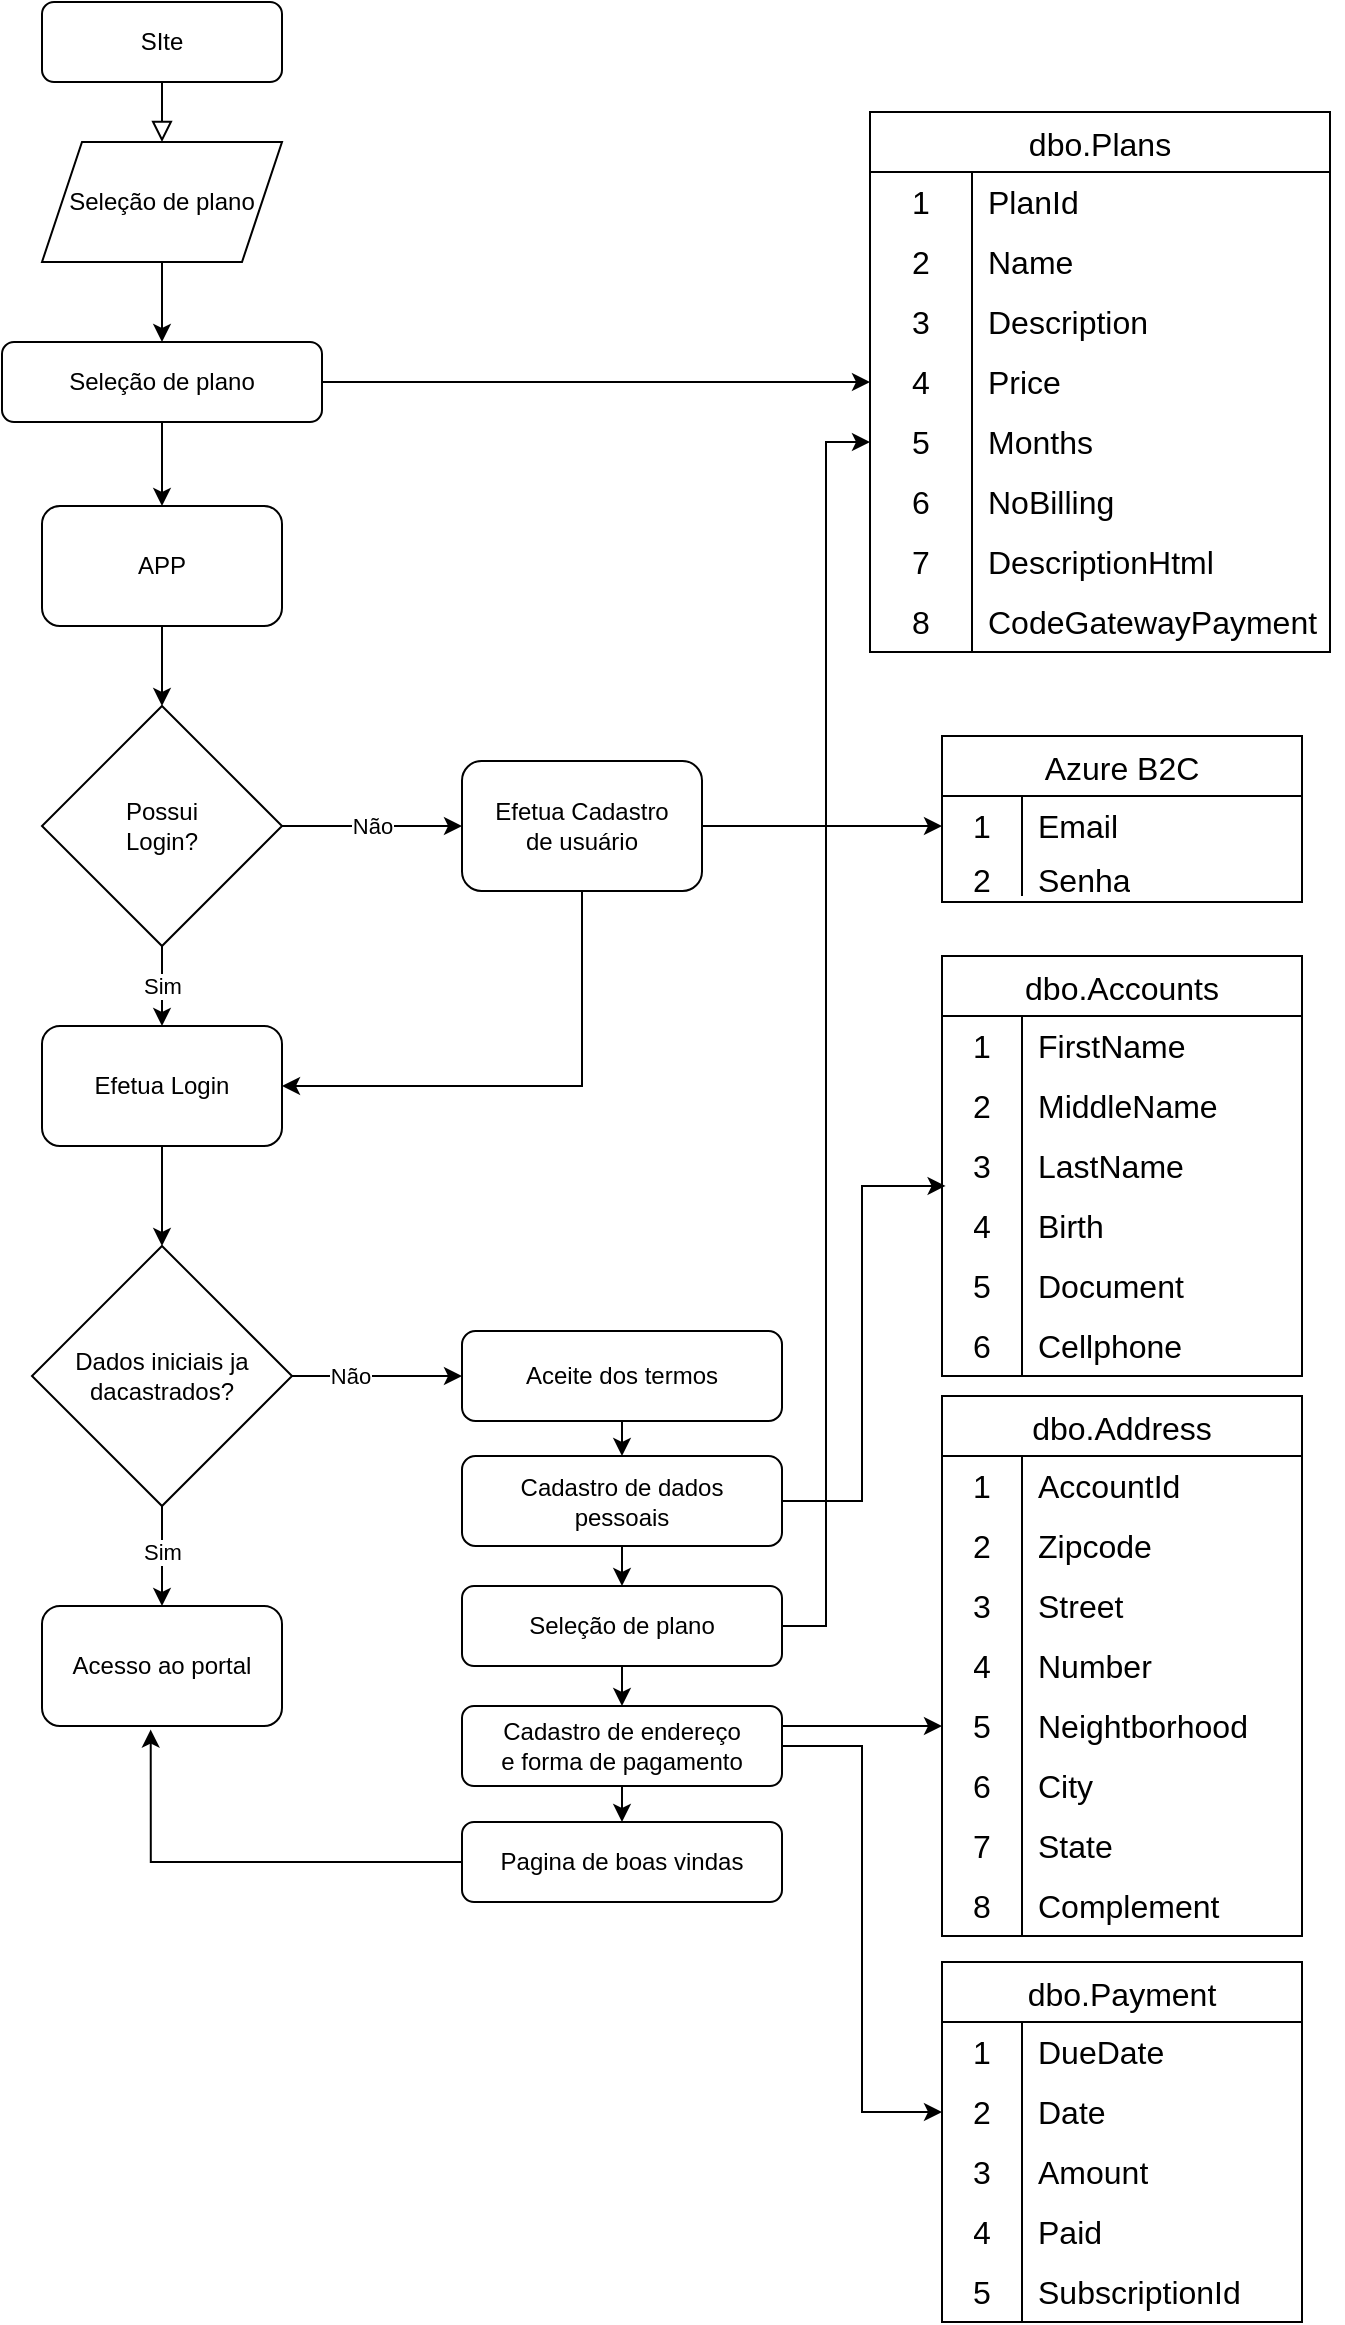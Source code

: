 <mxfile version="22.1.11" type="github">
  <diagram id="C5RBs43oDa-KdzZeNtuy" name="Page-1">
    <mxGraphModel dx="1434" dy="738" grid="1" gridSize="10" guides="1" tooltips="1" connect="1" arrows="1" fold="1" page="1" pageScale="1" pageWidth="827" pageHeight="1169" math="0" shadow="0">
      <root>
        <mxCell id="WIyWlLk6GJQsqaUBKTNV-0" />
        <mxCell id="WIyWlLk6GJQsqaUBKTNV-1" parent="WIyWlLk6GJQsqaUBKTNV-0" />
        <mxCell id="WIyWlLk6GJQsqaUBKTNV-2" value="" style="rounded=0;html=1;jettySize=auto;orthogonalLoop=1;fontSize=11;endArrow=block;endFill=0;endSize=8;strokeWidth=1;shadow=0;labelBackgroundColor=none;edgeStyle=orthogonalEdgeStyle;entryX=0.5;entryY=0;entryDx=0;entryDy=0;" parent="WIyWlLk6GJQsqaUBKTNV-1" source="WIyWlLk6GJQsqaUBKTNV-3" target="41OWqJiT7Qs9MxO7xfLq-1" edge="1">
          <mxGeometry relative="1" as="geometry">
            <mxPoint x="230" y="90" as="targetPoint" />
          </mxGeometry>
        </mxCell>
        <mxCell id="WIyWlLk6GJQsqaUBKTNV-3" value="SIte" style="rounded=1;whiteSpace=wrap;html=1;fontSize=12;glass=0;strokeWidth=1;shadow=0;" parent="WIyWlLk6GJQsqaUBKTNV-1" vertex="1">
          <mxGeometry x="160" width="120" height="40" as="geometry" />
        </mxCell>
        <mxCell id="41OWqJiT7Qs9MxO7xfLq-138" style="edgeStyle=orthogonalEdgeStyle;rounded=0;orthogonalLoop=1;jettySize=auto;html=1;exitX=0.5;exitY=1;exitDx=0;exitDy=0;entryX=0.5;entryY=0;entryDx=0;entryDy=0;" edge="1" parent="WIyWlLk6GJQsqaUBKTNV-1" source="41OWqJiT7Qs9MxO7xfLq-1" target="41OWqJiT7Qs9MxO7xfLq-137">
          <mxGeometry relative="1" as="geometry" />
        </mxCell>
        <mxCell id="41OWqJiT7Qs9MxO7xfLq-1" value="Seleção de plano" style="shape=parallelogram;perimeter=parallelogramPerimeter;whiteSpace=wrap;html=1;fixedSize=1;" vertex="1" parent="WIyWlLk6GJQsqaUBKTNV-1">
          <mxGeometry x="160" y="70" width="120" height="60" as="geometry" />
        </mxCell>
        <mxCell id="41OWqJiT7Qs9MxO7xfLq-14" style="edgeStyle=orthogonalEdgeStyle;rounded=0;orthogonalLoop=1;jettySize=auto;html=1;exitX=0.5;exitY=1;exitDx=0;exitDy=0;entryX=0.5;entryY=0;entryDx=0;entryDy=0;" edge="1" parent="WIyWlLk6GJQsqaUBKTNV-1" source="41OWqJiT7Qs9MxO7xfLq-12" target="41OWqJiT7Qs9MxO7xfLq-13">
          <mxGeometry relative="1" as="geometry" />
        </mxCell>
        <mxCell id="41OWqJiT7Qs9MxO7xfLq-12" value="APP" style="rounded=1;whiteSpace=wrap;html=1;" vertex="1" parent="WIyWlLk6GJQsqaUBKTNV-1">
          <mxGeometry x="160" y="252" width="120" height="60" as="geometry" />
        </mxCell>
        <mxCell id="41OWqJiT7Qs9MxO7xfLq-13" value="Possui &lt;br&gt;Login?" style="rhombus;whiteSpace=wrap;html=1;" vertex="1" parent="WIyWlLk6GJQsqaUBKTNV-1">
          <mxGeometry x="160" y="352" width="120" height="120" as="geometry" />
        </mxCell>
        <mxCell id="41OWqJiT7Qs9MxO7xfLq-15" value="" style="endArrow=classic;html=1;rounded=0;exitX=1;exitY=0.5;exitDx=0;exitDy=0;entryX=0;entryY=0.5;entryDx=0;entryDy=0;" edge="1" parent="WIyWlLk6GJQsqaUBKTNV-1" source="41OWqJiT7Qs9MxO7xfLq-13" target="41OWqJiT7Qs9MxO7xfLq-25">
          <mxGeometry relative="1" as="geometry">
            <mxPoint x="260" y="402" as="sourcePoint" />
            <mxPoint x="370" y="402" as="targetPoint" />
          </mxGeometry>
        </mxCell>
        <mxCell id="41OWqJiT7Qs9MxO7xfLq-16" value="Não" style="edgeLabel;resizable=0;html=1;align=center;verticalAlign=middle;" connectable="0" vertex="1" parent="41OWqJiT7Qs9MxO7xfLq-15">
          <mxGeometry relative="1" as="geometry" />
        </mxCell>
        <mxCell id="41OWqJiT7Qs9MxO7xfLq-20" value="Sim" style="endArrow=classic;html=1;rounded=0;entryX=0.5;entryY=0;entryDx=0;entryDy=0;" edge="1" parent="WIyWlLk6GJQsqaUBKTNV-1" target="41OWqJiT7Qs9MxO7xfLq-27">
          <mxGeometry relative="1" as="geometry">
            <mxPoint x="220" y="472" as="sourcePoint" />
            <mxPoint x="220" y="522" as="targetPoint" />
          </mxGeometry>
        </mxCell>
        <mxCell id="41OWqJiT7Qs9MxO7xfLq-21" value="Sim" style="edgeLabel;resizable=0;html=1;align=center;verticalAlign=middle;" connectable="0" vertex="1" parent="41OWqJiT7Qs9MxO7xfLq-20">
          <mxGeometry relative="1" as="geometry" />
        </mxCell>
        <mxCell id="41OWqJiT7Qs9MxO7xfLq-41" style="edgeStyle=orthogonalEdgeStyle;rounded=0;orthogonalLoop=1;jettySize=auto;html=1;entryX=0;entryY=0.5;entryDx=0;entryDy=0;" edge="1" parent="WIyWlLk6GJQsqaUBKTNV-1" source="41OWqJiT7Qs9MxO7xfLq-25" target="41OWqJiT7Qs9MxO7xfLq-32">
          <mxGeometry relative="1" as="geometry" />
        </mxCell>
        <mxCell id="41OWqJiT7Qs9MxO7xfLq-25" value="Efetua Cadastro&lt;br&gt;de usuário" style="rounded=1;whiteSpace=wrap;html=1;" vertex="1" parent="WIyWlLk6GJQsqaUBKTNV-1">
          <mxGeometry x="370" y="379.5" width="120" height="65" as="geometry" />
        </mxCell>
        <mxCell id="41OWqJiT7Qs9MxO7xfLq-29" style="edgeStyle=orthogonalEdgeStyle;rounded=0;orthogonalLoop=1;jettySize=auto;html=1;entryX=0.5;entryY=0;entryDx=0;entryDy=0;" edge="1" parent="WIyWlLk6GJQsqaUBKTNV-1" source="41OWqJiT7Qs9MxO7xfLq-27" target="41OWqJiT7Qs9MxO7xfLq-28">
          <mxGeometry relative="1" as="geometry" />
        </mxCell>
        <mxCell id="41OWqJiT7Qs9MxO7xfLq-27" value="Efetua Login" style="rounded=1;whiteSpace=wrap;html=1;" vertex="1" parent="WIyWlLk6GJQsqaUBKTNV-1">
          <mxGeometry x="160" y="512" width="120" height="60" as="geometry" />
        </mxCell>
        <mxCell id="41OWqJiT7Qs9MxO7xfLq-44" style="edgeStyle=orthogonalEdgeStyle;rounded=0;orthogonalLoop=1;jettySize=auto;html=1;exitX=0.5;exitY=1;exitDx=0;exitDy=0;entryX=0.5;entryY=0;entryDx=0;entryDy=0;" edge="1" parent="WIyWlLk6GJQsqaUBKTNV-1" source="41OWqJiT7Qs9MxO7xfLq-28" target="41OWqJiT7Qs9MxO7xfLq-43">
          <mxGeometry relative="1" as="geometry" />
        </mxCell>
        <mxCell id="41OWqJiT7Qs9MxO7xfLq-45" value="Sim" style="edgeLabel;html=1;align=center;verticalAlign=middle;resizable=0;points=[];" vertex="1" connectable="0" parent="41OWqJiT7Qs9MxO7xfLq-44">
          <mxGeometry x="-0.088" relative="1" as="geometry">
            <mxPoint as="offset" />
          </mxGeometry>
        </mxCell>
        <mxCell id="41OWqJiT7Qs9MxO7xfLq-47" style="edgeStyle=orthogonalEdgeStyle;rounded=0;orthogonalLoop=1;jettySize=auto;html=1;exitX=1;exitY=0.5;exitDx=0;exitDy=0;entryX=0;entryY=0.5;entryDx=0;entryDy=0;" edge="1" parent="WIyWlLk6GJQsqaUBKTNV-1" source="41OWqJiT7Qs9MxO7xfLq-28" target="41OWqJiT7Qs9MxO7xfLq-46">
          <mxGeometry relative="1" as="geometry" />
        </mxCell>
        <mxCell id="41OWqJiT7Qs9MxO7xfLq-48" value="Não" style="edgeLabel;html=1;align=center;verticalAlign=middle;resizable=0;points=[];" vertex="1" connectable="0" parent="41OWqJiT7Qs9MxO7xfLq-47">
          <mxGeometry x="-0.322" relative="1" as="geometry">
            <mxPoint as="offset" />
          </mxGeometry>
        </mxCell>
        <mxCell id="41OWqJiT7Qs9MxO7xfLq-28" value="Dados iniciais ja dacastrados?" style="rhombus;whiteSpace=wrap;html=1;" vertex="1" parent="WIyWlLk6GJQsqaUBKTNV-1">
          <mxGeometry x="155" y="622" width="130" height="130" as="geometry" />
        </mxCell>
        <mxCell id="41OWqJiT7Qs9MxO7xfLq-42" style="edgeStyle=orthogonalEdgeStyle;rounded=0;orthogonalLoop=1;jettySize=auto;html=1;exitX=0.5;exitY=1;exitDx=0;exitDy=0;entryX=1;entryY=0.5;entryDx=0;entryDy=0;" edge="1" parent="WIyWlLk6GJQsqaUBKTNV-1" source="41OWqJiT7Qs9MxO7xfLq-25" target="41OWqJiT7Qs9MxO7xfLq-27">
          <mxGeometry relative="1" as="geometry" />
        </mxCell>
        <mxCell id="41OWqJiT7Qs9MxO7xfLq-31" value="Azure B2C" style="shape=table;startSize=30;container=1;collapsible=0;childLayout=tableLayout;fixedRows=1;rowLines=0;fontStyle=0;strokeColor=default;fontSize=16;" vertex="1" parent="WIyWlLk6GJQsqaUBKTNV-1">
          <mxGeometry x="610" y="367" width="180" height="83" as="geometry" />
        </mxCell>
        <mxCell id="41OWqJiT7Qs9MxO7xfLq-32" value="" style="shape=tableRow;horizontal=0;startSize=0;swimlaneHead=0;swimlaneBody=0;top=0;left=0;bottom=0;right=0;collapsible=0;dropTarget=0;fillColor=none;points=[[0,0.5],[1,0.5]];portConstraint=eastwest;strokeColor=inherit;fontSize=16;" vertex="1" parent="41OWqJiT7Qs9MxO7xfLq-31">
          <mxGeometry y="30" width="180" height="30" as="geometry" />
        </mxCell>
        <mxCell id="41OWqJiT7Qs9MxO7xfLq-33" value="1" style="shape=partialRectangle;html=1;whiteSpace=wrap;connectable=0;fillColor=none;top=0;left=0;bottom=0;right=0;overflow=hidden;pointerEvents=1;strokeColor=inherit;fontSize=16;" vertex="1" parent="41OWqJiT7Qs9MxO7xfLq-32">
          <mxGeometry width="40" height="30" as="geometry">
            <mxRectangle width="40" height="30" as="alternateBounds" />
          </mxGeometry>
        </mxCell>
        <mxCell id="41OWqJiT7Qs9MxO7xfLq-34" value="Email" style="shape=partialRectangle;html=1;whiteSpace=wrap;connectable=0;fillColor=none;top=0;left=0;bottom=0;right=0;align=left;spacingLeft=6;overflow=hidden;strokeColor=inherit;fontSize=16;" vertex="1" parent="41OWqJiT7Qs9MxO7xfLq-32">
          <mxGeometry x="40" width="140" height="30" as="geometry">
            <mxRectangle width="140" height="30" as="alternateBounds" />
          </mxGeometry>
        </mxCell>
        <mxCell id="41OWqJiT7Qs9MxO7xfLq-35" value="" style="shape=tableRow;horizontal=0;startSize=0;swimlaneHead=0;swimlaneBody=0;top=0;left=0;bottom=0;right=0;collapsible=0;dropTarget=0;fillColor=none;points=[[0,0.5],[1,0.5]];portConstraint=eastwest;strokeColor=inherit;fontSize=16;" vertex="1" parent="41OWqJiT7Qs9MxO7xfLq-31">
          <mxGeometry y="60" width="180" height="20" as="geometry" />
        </mxCell>
        <mxCell id="41OWqJiT7Qs9MxO7xfLq-36" value="2" style="shape=partialRectangle;html=1;whiteSpace=wrap;connectable=0;fillColor=none;top=0;left=0;bottom=0;right=0;overflow=hidden;strokeColor=inherit;fontSize=16;" vertex="1" parent="41OWqJiT7Qs9MxO7xfLq-35">
          <mxGeometry width="40" height="20" as="geometry">
            <mxRectangle width="40" height="20" as="alternateBounds" />
          </mxGeometry>
        </mxCell>
        <mxCell id="41OWqJiT7Qs9MxO7xfLq-37" value="Senha" style="shape=partialRectangle;html=1;whiteSpace=wrap;connectable=0;fillColor=none;top=0;left=0;bottom=0;right=0;align=left;spacingLeft=6;overflow=hidden;strokeColor=inherit;fontSize=16;" vertex="1" parent="41OWqJiT7Qs9MxO7xfLq-35">
          <mxGeometry x="40" width="140" height="20" as="geometry">
            <mxRectangle width="140" height="20" as="alternateBounds" />
          </mxGeometry>
        </mxCell>
        <mxCell id="41OWqJiT7Qs9MxO7xfLq-43" value="Acesso ao portal" style="rounded=1;whiteSpace=wrap;html=1;" vertex="1" parent="WIyWlLk6GJQsqaUBKTNV-1">
          <mxGeometry x="160" y="802" width="120" height="60" as="geometry" />
        </mxCell>
        <mxCell id="41OWqJiT7Qs9MxO7xfLq-50" style="edgeStyle=orthogonalEdgeStyle;rounded=0;orthogonalLoop=1;jettySize=auto;html=1;exitX=0.5;exitY=1;exitDx=0;exitDy=0;entryX=0.5;entryY=0;entryDx=0;entryDy=0;" edge="1" parent="WIyWlLk6GJQsqaUBKTNV-1" source="41OWqJiT7Qs9MxO7xfLq-46" target="41OWqJiT7Qs9MxO7xfLq-49">
          <mxGeometry relative="1" as="geometry" />
        </mxCell>
        <mxCell id="41OWqJiT7Qs9MxO7xfLq-46" value="Aceite dos termos" style="rounded=1;whiteSpace=wrap;html=1;" vertex="1" parent="WIyWlLk6GJQsqaUBKTNV-1">
          <mxGeometry x="370" y="664.5" width="160" height="45" as="geometry" />
        </mxCell>
        <mxCell id="41OWqJiT7Qs9MxO7xfLq-76" style="edgeStyle=orthogonalEdgeStyle;rounded=0;orthogonalLoop=1;jettySize=auto;html=1;exitX=0.5;exitY=1;exitDx=0;exitDy=0;entryX=0.5;entryY=0;entryDx=0;entryDy=0;" edge="1" parent="WIyWlLk6GJQsqaUBKTNV-1" source="41OWqJiT7Qs9MxO7xfLq-49" target="41OWqJiT7Qs9MxO7xfLq-75">
          <mxGeometry relative="1" as="geometry" />
        </mxCell>
        <mxCell id="41OWqJiT7Qs9MxO7xfLq-49" value="Cadastro de dados&lt;br&gt;pessoais" style="rounded=1;whiteSpace=wrap;html=1;" vertex="1" parent="WIyWlLk6GJQsqaUBKTNV-1">
          <mxGeometry x="370" y="727" width="160" height="45" as="geometry" />
        </mxCell>
        <mxCell id="41OWqJiT7Qs9MxO7xfLq-51" value="dbo.Accounts" style="shape=table;startSize=30;container=1;collapsible=0;childLayout=tableLayout;fixedRows=1;rowLines=0;fontStyle=0;strokeColor=default;fontSize=16;" vertex="1" parent="WIyWlLk6GJQsqaUBKTNV-1">
          <mxGeometry x="610" y="477" width="180" height="210" as="geometry" />
        </mxCell>
        <mxCell id="41OWqJiT7Qs9MxO7xfLq-52" value="" style="shape=tableRow;horizontal=0;startSize=0;swimlaneHead=0;swimlaneBody=0;top=0;left=0;bottom=0;right=0;collapsible=0;dropTarget=0;fillColor=none;points=[[0,0.5],[1,0.5]];portConstraint=eastwest;strokeColor=inherit;fontSize=16;" vertex="1" parent="41OWqJiT7Qs9MxO7xfLq-51">
          <mxGeometry y="30" width="180" height="30" as="geometry" />
        </mxCell>
        <mxCell id="41OWqJiT7Qs9MxO7xfLq-53" value="1" style="shape=partialRectangle;html=1;whiteSpace=wrap;connectable=0;fillColor=none;top=0;left=0;bottom=0;right=0;overflow=hidden;pointerEvents=1;strokeColor=inherit;fontSize=16;" vertex="1" parent="41OWqJiT7Qs9MxO7xfLq-52">
          <mxGeometry width="40" height="30" as="geometry">
            <mxRectangle width="40" height="30" as="alternateBounds" />
          </mxGeometry>
        </mxCell>
        <mxCell id="41OWqJiT7Qs9MxO7xfLq-54" value="FirstName" style="shape=partialRectangle;html=1;whiteSpace=wrap;connectable=0;fillColor=none;top=0;left=0;bottom=0;right=0;align=left;spacingLeft=6;overflow=hidden;strokeColor=inherit;fontSize=16;" vertex="1" parent="41OWqJiT7Qs9MxO7xfLq-52">
          <mxGeometry x="40" width="140" height="30" as="geometry">
            <mxRectangle width="140" height="30" as="alternateBounds" />
          </mxGeometry>
        </mxCell>
        <mxCell id="41OWqJiT7Qs9MxO7xfLq-55" value="" style="shape=tableRow;horizontal=0;startSize=0;swimlaneHead=0;swimlaneBody=0;top=0;left=0;bottom=0;right=0;collapsible=0;dropTarget=0;fillColor=none;points=[[0,0.5],[1,0.5]];portConstraint=eastwest;strokeColor=inherit;fontSize=16;" vertex="1" parent="41OWqJiT7Qs9MxO7xfLq-51">
          <mxGeometry y="60" width="180" height="30" as="geometry" />
        </mxCell>
        <mxCell id="41OWqJiT7Qs9MxO7xfLq-56" value="2" style="shape=partialRectangle;html=1;whiteSpace=wrap;connectable=0;fillColor=none;top=0;left=0;bottom=0;right=0;overflow=hidden;strokeColor=inherit;fontSize=16;" vertex="1" parent="41OWqJiT7Qs9MxO7xfLq-55">
          <mxGeometry width="40" height="30" as="geometry">
            <mxRectangle width="40" height="30" as="alternateBounds" />
          </mxGeometry>
        </mxCell>
        <mxCell id="41OWqJiT7Qs9MxO7xfLq-57" value="MiddleName" style="shape=partialRectangle;html=1;whiteSpace=wrap;connectable=0;fillColor=none;top=0;left=0;bottom=0;right=0;align=left;spacingLeft=6;overflow=hidden;strokeColor=inherit;fontSize=16;" vertex="1" parent="41OWqJiT7Qs9MxO7xfLq-55">
          <mxGeometry x="40" width="140" height="30" as="geometry">
            <mxRectangle width="140" height="30" as="alternateBounds" />
          </mxGeometry>
        </mxCell>
        <mxCell id="41OWqJiT7Qs9MxO7xfLq-58" value="" style="shape=tableRow;horizontal=0;startSize=0;swimlaneHead=0;swimlaneBody=0;top=0;left=0;bottom=0;right=0;collapsible=0;dropTarget=0;fillColor=none;points=[[0,0.5],[1,0.5]];portConstraint=eastwest;strokeColor=inherit;fontSize=16;" vertex="1" parent="41OWqJiT7Qs9MxO7xfLq-51">
          <mxGeometry y="90" width="180" height="30" as="geometry" />
        </mxCell>
        <mxCell id="41OWqJiT7Qs9MxO7xfLq-59" value="3" style="shape=partialRectangle;html=1;whiteSpace=wrap;connectable=0;fillColor=none;top=0;left=0;bottom=0;right=0;overflow=hidden;strokeColor=inherit;fontSize=16;" vertex="1" parent="41OWqJiT7Qs9MxO7xfLq-58">
          <mxGeometry width="40" height="30" as="geometry">
            <mxRectangle width="40" height="30" as="alternateBounds" />
          </mxGeometry>
        </mxCell>
        <mxCell id="41OWqJiT7Qs9MxO7xfLq-60" value="LastName" style="shape=partialRectangle;html=1;whiteSpace=wrap;connectable=0;fillColor=none;top=0;left=0;bottom=0;right=0;align=left;spacingLeft=6;overflow=hidden;strokeColor=inherit;fontSize=16;" vertex="1" parent="41OWqJiT7Qs9MxO7xfLq-58">
          <mxGeometry x="40" width="140" height="30" as="geometry">
            <mxRectangle width="140" height="30" as="alternateBounds" />
          </mxGeometry>
        </mxCell>
        <mxCell id="41OWqJiT7Qs9MxO7xfLq-112" style="shape=tableRow;horizontal=0;startSize=0;swimlaneHead=0;swimlaneBody=0;top=0;left=0;bottom=0;right=0;collapsible=0;dropTarget=0;fillColor=none;points=[[0,0.5],[1,0.5]];portConstraint=eastwest;strokeColor=inherit;fontSize=16;" vertex="1" parent="41OWqJiT7Qs9MxO7xfLq-51">
          <mxGeometry y="120" width="180" height="30" as="geometry" />
        </mxCell>
        <mxCell id="41OWqJiT7Qs9MxO7xfLq-113" value="4" style="shape=partialRectangle;html=1;whiteSpace=wrap;connectable=0;fillColor=none;top=0;left=0;bottom=0;right=0;overflow=hidden;strokeColor=inherit;fontSize=16;" vertex="1" parent="41OWqJiT7Qs9MxO7xfLq-112">
          <mxGeometry width="40" height="30" as="geometry">
            <mxRectangle width="40" height="30" as="alternateBounds" />
          </mxGeometry>
        </mxCell>
        <mxCell id="41OWqJiT7Qs9MxO7xfLq-114" value="Birth" style="shape=partialRectangle;html=1;whiteSpace=wrap;connectable=0;fillColor=none;top=0;left=0;bottom=0;right=0;align=left;spacingLeft=6;overflow=hidden;strokeColor=inherit;fontSize=16;" vertex="1" parent="41OWqJiT7Qs9MxO7xfLq-112">
          <mxGeometry x="40" width="140" height="30" as="geometry">
            <mxRectangle width="140" height="30" as="alternateBounds" />
          </mxGeometry>
        </mxCell>
        <mxCell id="41OWqJiT7Qs9MxO7xfLq-109" style="shape=tableRow;horizontal=0;startSize=0;swimlaneHead=0;swimlaneBody=0;top=0;left=0;bottom=0;right=0;collapsible=0;dropTarget=0;fillColor=none;points=[[0,0.5],[1,0.5]];portConstraint=eastwest;strokeColor=inherit;fontSize=16;" vertex="1" parent="41OWqJiT7Qs9MxO7xfLq-51">
          <mxGeometry y="150" width="180" height="30" as="geometry" />
        </mxCell>
        <mxCell id="41OWqJiT7Qs9MxO7xfLq-110" value="5" style="shape=partialRectangle;html=1;whiteSpace=wrap;connectable=0;fillColor=none;top=0;left=0;bottom=0;right=0;overflow=hidden;strokeColor=inherit;fontSize=16;" vertex="1" parent="41OWqJiT7Qs9MxO7xfLq-109">
          <mxGeometry width="40" height="30" as="geometry">
            <mxRectangle width="40" height="30" as="alternateBounds" />
          </mxGeometry>
        </mxCell>
        <mxCell id="41OWqJiT7Qs9MxO7xfLq-111" value="Document" style="shape=partialRectangle;html=1;whiteSpace=wrap;connectable=0;fillColor=none;top=0;left=0;bottom=0;right=0;align=left;spacingLeft=6;overflow=hidden;strokeColor=inherit;fontSize=16;" vertex="1" parent="41OWqJiT7Qs9MxO7xfLq-109">
          <mxGeometry x="40" width="140" height="30" as="geometry">
            <mxRectangle width="140" height="30" as="alternateBounds" />
          </mxGeometry>
        </mxCell>
        <mxCell id="41OWqJiT7Qs9MxO7xfLq-106" style="shape=tableRow;horizontal=0;startSize=0;swimlaneHead=0;swimlaneBody=0;top=0;left=0;bottom=0;right=0;collapsible=0;dropTarget=0;fillColor=none;points=[[0,0.5],[1,0.5]];portConstraint=eastwest;strokeColor=inherit;fontSize=16;" vertex="1" parent="41OWqJiT7Qs9MxO7xfLq-51">
          <mxGeometry y="180" width="180" height="30" as="geometry" />
        </mxCell>
        <mxCell id="41OWqJiT7Qs9MxO7xfLq-107" value="6" style="shape=partialRectangle;html=1;whiteSpace=wrap;connectable=0;fillColor=none;top=0;left=0;bottom=0;right=0;overflow=hidden;strokeColor=inherit;fontSize=16;" vertex="1" parent="41OWqJiT7Qs9MxO7xfLq-106">
          <mxGeometry width="40" height="30" as="geometry">
            <mxRectangle width="40" height="30" as="alternateBounds" />
          </mxGeometry>
        </mxCell>
        <mxCell id="41OWqJiT7Qs9MxO7xfLq-108" value="Cellphone" style="shape=partialRectangle;html=1;whiteSpace=wrap;connectable=0;fillColor=none;top=0;left=0;bottom=0;right=0;align=left;spacingLeft=6;overflow=hidden;strokeColor=inherit;fontSize=16;" vertex="1" parent="41OWqJiT7Qs9MxO7xfLq-106">
          <mxGeometry x="40" width="140" height="30" as="geometry">
            <mxRectangle width="140" height="30" as="alternateBounds" />
          </mxGeometry>
        </mxCell>
        <mxCell id="41OWqJiT7Qs9MxO7xfLq-64" value="" style="shape=tableRow;horizontal=0;startSize=0;swimlaneHead=0;swimlaneBody=0;top=0;left=0;bottom=0;right=0;collapsible=0;dropTarget=0;fillColor=none;points=[[0,0.5],[1,0.5]];portConstraint=eastwest;strokeColor=inherit;fontSize=16;" vertex="1" parent="WIyWlLk6GJQsqaUBKTNV-1">
          <mxGeometry x="630" y="597" width="180" height="30" as="geometry" />
        </mxCell>
        <mxCell id="41OWqJiT7Qs9MxO7xfLq-67" value="" style="shape=tableRow;horizontal=0;startSize=0;swimlaneHead=0;swimlaneBody=0;top=0;left=0;bottom=0;right=0;collapsible=0;dropTarget=0;fillColor=none;points=[[0,0.5],[1,0.5]];portConstraint=eastwest;strokeColor=inherit;fontSize=16;" vertex="1" parent="WIyWlLk6GJQsqaUBKTNV-1">
          <mxGeometry x="630" y="627" width="180" height="30" as="geometry" />
        </mxCell>
        <mxCell id="41OWqJiT7Qs9MxO7xfLq-70" value="" style="shape=tableRow;horizontal=0;startSize=0;swimlaneHead=0;swimlaneBody=0;top=0;left=0;bottom=0;right=0;collapsible=0;dropTarget=0;fillColor=none;points=[[0,0.5],[1,0.5]];portConstraint=eastwest;strokeColor=inherit;fontSize=16;" vertex="1" parent="WIyWlLk6GJQsqaUBKTNV-1">
          <mxGeometry x="630" y="657" width="180" height="30" as="geometry" />
        </mxCell>
        <mxCell id="41OWqJiT7Qs9MxO7xfLq-78" style="edgeStyle=orthogonalEdgeStyle;rounded=0;orthogonalLoop=1;jettySize=auto;html=1;exitX=0.5;exitY=1;exitDx=0;exitDy=0;entryX=0.5;entryY=0;entryDx=0;entryDy=0;" edge="1" parent="WIyWlLk6GJQsqaUBKTNV-1" source="41OWqJiT7Qs9MxO7xfLq-75" target="41OWqJiT7Qs9MxO7xfLq-77">
          <mxGeometry relative="1" as="geometry" />
        </mxCell>
        <mxCell id="41OWqJiT7Qs9MxO7xfLq-168" style="edgeStyle=orthogonalEdgeStyle;rounded=0;orthogonalLoop=1;jettySize=auto;html=1;exitX=1;exitY=0.5;exitDx=0;exitDy=0;entryX=0;entryY=0.5;entryDx=0;entryDy=0;" edge="1" parent="WIyWlLk6GJQsqaUBKTNV-1" source="41OWqJiT7Qs9MxO7xfLq-75" target="41OWqJiT7Qs9MxO7xfLq-161">
          <mxGeometry relative="1" as="geometry" />
        </mxCell>
        <mxCell id="41OWqJiT7Qs9MxO7xfLq-75" value="Seleção de plano" style="rounded=1;whiteSpace=wrap;html=1;" vertex="1" parent="WIyWlLk6GJQsqaUBKTNV-1">
          <mxGeometry x="370" y="792" width="160" height="40" as="geometry" />
        </mxCell>
        <mxCell id="41OWqJiT7Qs9MxO7xfLq-125" style="edgeStyle=orthogonalEdgeStyle;rounded=0;orthogonalLoop=1;jettySize=auto;html=1;exitX=1;exitY=0.5;exitDx=0;exitDy=0;entryX=0;entryY=0.5;entryDx=0;entryDy=0;" edge="1" parent="WIyWlLk6GJQsqaUBKTNV-1" source="41OWqJiT7Qs9MxO7xfLq-77" target="41OWqJiT7Qs9MxO7xfLq-119">
          <mxGeometry relative="1" as="geometry" />
        </mxCell>
        <mxCell id="41OWqJiT7Qs9MxO7xfLq-126" style="edgeStyle=orthogonalEdgeStyle;rounded=0;orthogonalLoop=1;jettySize=auto;html=1;exitX=1;exitY=0.25;exitDx=0;exitDy=0;entryX=0;entryY=0.5;entryDx=0;entryDy=0;" edge="1" parent="WIyWlLk6GJQsqaUBKTNV-1" source="41OWqJiT7Qs9MxO7xfLq-77" target="41OWqJiT7Qs9MxO7xfLq-86">
          <mxGeometry relative="1" as="geometry" />
        </mxCell>
        <mxCell id="41OWqJiT7Qs9MxO7xfLq-135" style="edgeStyle=orthogonalEdgeStyle;rounded=0;orthogonalLoop=1;jettySize=auto;html=1;exitX=0.5;exitY=1;exitDx=0;exitDy=0;entryX=0.5;entryY=0;entryDx=0;entryDy=0;" edge="1" parent="WIyWlLk6GJQsqaUBKTNV-1" source="41OWqJiT7Qs9MxO7xfLq-77" target="41OWqJiT7Qs9MxO7xfLq-134">
          <mxGeometry relative="1" as="geometry" />
        </mxCell>
        <mxCell id="41OWqJiT7Qs9MxO7xfLq-77" value="Cadastro de endereço&lt;br&gt;e forma de pagamento" style="rounded=1;whiteSpace=wrap;html=1;" vertex="1" parent="WIyWlLk6GJQsqaUBKTNV-1">
          <mxGeometry x="370" y="852" width="160" height="40" as="geometry" />
        </mxCell>
        <mxCell id="41OWqJiT7Qs9MxO7xfLq-79" value="dbo.Address" style="shape=table;startSize=30;container=1;collapsible=0;childLayout=tableLayout;fixedRows=1;rowLines=0;fontStyle=0;strokeColor=default;fontSize=16;" vertex="1" parent="WIyWlLk6GJQsqaUBKTNV-1">
          <mxGeometry x="610" y="697" width="180" height="270" as="geometry" />
        </mxCell>
        <mxCell id="41OWqJiT7Qs9MxO7xfLq-103" style="shape=tableRow;horizontal=0;startSize=0;swimlaneHead=0;swimlaneBody=0;top=0;left=0;bottom=0;right=0;collapsible=0;dropTarget=0;fillColor=none;points=[[0,0.5],[1,0.5]];portConstraint=eastwest;strokeColor=inherit;fontSize=16;" vertex="1" parent="41OWqJiT7Qs9MxO7xfLq-79">
          <mxGeometry y="30" width="180" height="30" as="geometry" />
        </mxCell>
        <mxCell id="41OWqJiT7Qs9MxO7xfLq-104" value="1" style="shape=partialRectangle;html=1;whiteSpace=wrap;connectable=0;fillColor=none;top=0;left=0;bottom=0;right=0;overflow=hidden;pointerEvents=1;strokeColor=inherit;fontSize=16;" vertex="1" parent="41OWqJiT7Qs9MxO7xfLq-103">
          <mxGeometry width="40" height="30" as="geometry">
            <mxRectangle width="40" height="30" as="alternateBounds" />
          </mxGeometry>
        </mxCell>
        <mxCell id="41OWqJiT7Qs9MxO7xfLq-105" value="AccountId" style="shape=partialRectangle;html=1;whiteSpace=wrap;connectable=0;fillColor=none;top=0;left=0;bottom=0;right=0;align=left;spacingLeft=6;overflow=hidden;strokeColor=inherit;fontSize=16;" vertex="1" parent="41OWqJiT7Qs9MxO7xfLq-103">
          <mxGeometry x="40" width="140" height="30" as="geometry">
            <mxRectangle width="140" height="30" as="alternateBounds" />
          </mxGeometry>
        </mxCell>
        <mxCell id="41OWqJiT7Qs9MxO7xfLq-80" value="" style="shape=tableRow;horizontal=0;startSize=0;swimlaneHead=0;swimlaneBody=0;top=0;left=0;bottom=0;right=0;collapsible=0;dropTarget=0;fillColor=none;points=[[0,0.5],[1,0.5]];portConstraint=eastwest;strokeColor=inherit;fontSize=16;" vertex="1" parent="41OWqJiT7Qs9MxO7xfLq-79">
          <mxGeometry y="60" width="180" height="30" as="geometry" />
        </mxCell>
        <mxCell id="41OWqJiT7Qs9MxO7xfLq-81" value="2" style="shape=partialRectangle;html=1;whiteSpace=wrap;connectable=0;fillColor=none;top=0;left=0;bottom=0;right=0;overflow=hidden;pointerEvents=1;strokeColor=inherit;fontSize=16;" vertex="1" parent="41OWqJiT7Qs9MxO7xfLq-80">
          <mxGeometry width="40" height="30" as="geometry">
            <mxRectangle width="40" height="30" as="alternateBounds" />
          </mxGeometry>
        </mxCell>
        <mxCell id="41OWqJiT7Qs9MxO7xfLq-82" value="Zipcode" style="shape=partialRectangle;html=1;whiteSpace=wrap;connectable=0;fillColor=none;top=0;left=0;bottom=0;right=0;align=left;spacingLeft=6;overflow=hidden;strokeColor=inherit;fontSize=16;" vertex="1" parent="41OWqJiT7Qs9MxO7xfLq-80">
          <mxGeometry x="40" width="140" height="30" as="geometry">
            <mxRectangle width="140" height="30" as="alternateBounds" />
          </mxGeometry>
        </mxCell>
        <mxCell id="41OWqJiT7Qs9MxO7xfLq-89" style="shape=tableRow;horizontal=0;startSize=0;swimlaneHead=0;swimlaneBody=0;top=0;left=0;bottom=0;right=0;collapsible=0;dropTarget=0;fillColor=none;points=[[0,0.5],[1,0.5]];portConstraint=eastwest;strokeColor=inherit;fontSize=16;" vertex="1" parent="41OWqJiT7Qs9MxO7xfLq-79">
          <mxGeometry y="90" width="180" height="30" as="geometry" />
        </mxCell>
        <mxCell id="41OWqJiT7Qs9MxO7xfLq-90" value="3" style="shape=partialRectangle;html=1;whiteSpace=wrap;connectable=0;fillColor=none;top=0;left=0;bottom=0;right=0;overflow=hidden;pointerEvents=1;strokeColor=inherit;fontSize=16;" vertex="1" parent="41OWqJiT7Qs9MxO7xfLq-89">
          <mxGeometry width="40" height="30" as="geometry">
            <mxRectangle width="40" height="30" as="alternateBounds" />
          </mxGeometry>
        </mxCell>
        <mxCell id="41OWqJiT7Qs9MxO7xfLq-91" value="Street" style="shape=partialRectangle;html=1;whiteSpace=wrap;connectable=0;fillColor=none;top=0;left=0;bottom=0;right=0;align=left;spacingLeft=6;overflow=hidden;strokeColor=inherit;fontSize=16;" vertex="1" parent="41OWqJiT7Qs9MxO7xfLq-89">
          <mxGeometry x="40" width="140" height="30" as="geometry">
            <mxRectangle width="140" height="30" as="alternateBounds" />
          </mxGeometry>
        </mxCell>
        <mxCell id="41OWqJiT7Qs9MxO7xfLq-83" value="" style="shape=tableRow;horizontal=0;startSize=0;swimlaneHead=0;swimlaneBody=0;top=0;left=0;bottom=0;right=0;collapsible=0;dropTarget=0;fillColor=none;points=[[0,0.5],[1,0.5]];portConstraint=eastwest;strokeColor=inherit;fontSize=16;" vertex="1" parent="41OWqJiT7Qs9MxO7xfLq-79">
          <mxGeometry y="120" width="180" height="30" as="geometry" />
        </mxCell>
        <mxCell id="41OWqJiT7Qs9MxO7xfLq-84" value="4" style="shape=partialRectangle;html=1;whiteSpace=wrap;connectable=0;fillColor=none;top=0;left=0;bottom=0;right=0;overflow=hidden;strokeColor=inherit;fontSize=16;" vertex="1" parent="41OWqJiT7Qs9MxO7xfLq-83">
          <mxGeometry width="40" height="30" as="geometry">
            <mxRectangle width="40" height="30" as="alternateBounds" />
          </mxGeometry>
        </mxCell>
        <mxCell id="41OWqJiT7Qs9MxO7xfLq-85" value="Number" style="shape=partialRectangle;html=1;whiteSpace=wrap;connectable=0;fillColor=none;top=0;left=0;bottom=0;right=0;align=left;spacingLeft=6;overflow=hidden;strokeColor=inherit;fontSize=16;" vertex="1" parent="41OWqJiT7Qs9MxO7xfLq-83">
          <mxGeometry x="40" width="140" height="30" as="geometry">
            <mxRectangle width="140" height="30" as="alternateBounds" />
          </mxGeometry>
        </mxCell>
        <mxCell id="41OWqJiT7Qs9MxO7xfLq-86" value="" style="shape=tableRow;horizontal=0;startSize=0;swimlaneHead=0;swimlaneBody=0;top=0;left=0;bottom=0;right=0;collapsible=0;dropTarget=0;fillColor=none;points=[[0,0.5],[1,0.5]];portConstraint=eastwest;strokeColor=inherit;fontSize=16;" vertex="1" parent="41OWqJiT7Qs9MxO7xfLq-79">
          <mxGeometry y="150" width="180" height="30" as="geometry" />
        </mxCell>
        <mxCell id="41OWqJiT7Qs9MxO7xfLq-87" value="5" style="shape=partialRectangle;html=1;whiteSpace=wrap;connectable=0;fillColor=none;top=0;left=0;bottom=0;right=0;overflow=hidden;strokeColor=inherit;fontSize=16;" vertex="1" parent="41OWqJiT7Qs9MxO7xfLq-86">
          <mxGeometry width="40" height="30" as="geometry">
            <mxRectangle width="40" height="30" as="alternateBounds" />
          </mxGeometry>
        </mxCell>
        <mxCell id="41OWqJiT7Qs9MxO7xfLq-88" value="Neightborhood" style="shape=partialRectangle;html=1;whiteSpace=wrap;connectable=0;fillColor=none;top=0;left=0;bottom=0;right=0;align=left;spacingLeft=6;overflow=hidden;strokeColor=inherit;fontSize=16;" vertex="1" parent="41OWqJiT7Qs9MxO7xfLq-86">
          <mxGeometry x="40" width="140" height="30" as="geometry">
            <mxRectangle width="140" height="30" as="alternateBounds" />
          </mxGeometry>
        </mxCell>
        <mxCell id="41OWqJiT7Qs9MxO7xfLq-98" style="shape=tableRow;horizontal=0;startSize=0;swimlaneHead=0;swimlaneBody=0;top=0;left=0;bottom=0;right=0;collapsible=0;dropTarget=0;fillColor=none;points=[[0,0.5],[1,0.5]];portConstraint=eastwest;strokeColor=inherit;fontSize=16;" vertex="1" parent="41OWqJiT7Qs9MxO7xfLq-79">
          <mxGeometry y="180" width="180" height="30" as="geometry" />
        </mxCell>
        <mxCell id="41OWqJiT7Qs9MxO7xfLq-99" value="6" style="shape=partialRectangle;html=1;whiteSpace=wrap;connectable=0;fillColor=none;top=0;left=0;bottom=0;right=0;overflow=hidden;strokeColor=inherit;fontSize=16;" vertex="1" parent="41OWqJiT7Qs9MxO7xfLq-98">
          <mxGeometry width="40" height="30" as="geometry">
            <mxRectangle width="40" height="30" as="alternateBounds" />
          </mxGeometry>
        </mxCell>
        <mxCell id="41OWqJiT7Qs9MxO7xfLq-100" value="City" style="shape=partialRectangle;html=1;whiteSpace=wrap;connectable=0;fillColor=none;top=0;left=0;bottom=0;right=0;align=left;spacingLeft=6;overflow=hidden;strokeColor=inherit;fontSize=16;" vertex="1" parent="41OWqJiT7Qs9MxO7xfLq-98">
          <mxGeometry x="40" width="140" height="30" as="geometry">
            <mxRectangle width="140" height="30" as="alternateBounds" />
          </mxGeometry>
        </mxCell>
        <mxCell id="41OWqJiT7Qs9MxO7xfLq-95" style="shape=tableRow;horizontal=0;startSize=0;swimlaneHead=0;swimlaneBody=0;top=0;left=0;bottom=0;right=0;collapsible=0;dropTarget=0;fillColor=none;points=[[0,0.5],[1,0.5]];portConstraint=eastwest;strokeColor=inherit;fontSize=16;" vertex="1" parent="41OWqJiT7Qs9MxO7xfLq-79">
          <mxGeometry y="210" width="180" height="30" as="geometry" />
        </mxCell>
        <mxCell id="41OWqJiT7Qs9MxO7xfLq-96" value="7" style="shape=partialRectangle;html=1;whiteSpace=wrap;connectable=0;fillColor=none;top=0;left=0;bottom=0;right=0;overflow=hidden;strokeColor=inherit;fontSize=16;" vertex="1" parent="41OWqJiT7Qs9MxO7xfLq-95">
          <mxGeometry width="40" height="30" as="geometry">
            <mxRectangle width="40" height="30" as="alternateBounds" />
          </mxGeometry>
        </mxCell>
        <mxCell id="41OWqJiT7Qs9MxO7xfLq-97" value="State" style="shape=partialRectangle;html=1;whiteSpace=wrap;connectable=0;fillColor=none;top=0;left=0;bottom=0;right=0;align=left;spacingLeft=6;overflow=hidden;strokeColor=inherit;fontSize=16;" vertex="1" parent="41OWqJiT7Qs9MxO7xfLq-95">
          <mxGeometry x="40" width="140" height="30" as="geometry">
            <mxRectangle width="140" height="30" as="alternateBounds" />
          </mxGeometry>
        </mxCell>
        <mxCell id="41OWqJiT7Qs9MxO7xfLq-92" style="shape=tableRow;horizontal=0;startSize=0;swimlaneHead=0;swimlaneBody=0;top=0;left=0;bottom=0;right=0;collapsible=0;dropTarget=0;fillColor=none;points=[[0,0.5],[1,0.5]];portConstraint=eastwest;strokeColor=inherit;fontSize=16;" vertex="1" parent="41OWqJiT7Qs9MxO7xfLq-79">
          <mxGeometry y="240" width="180" height="30" as="geometry" />
        </mxCell>
        <mxCell id="41OWqJiT7Qs9MxO7xfLq-93" value="8" style="shape=partialRectangle;html=1;whiteSpace=wrap;connectable=0;fillColor=none;top=0;left=0;bottom=0;right=0;overflow=hidden;strokeColor=inherit;fontSize=16;" vertex="1" parent="41OWqJiT7Qs9MxO7xfLq-92">
          <mxGeometry width="40" height="30" as="geometry">
            <mxRectangle width="40" height="30" as="alternateBounds" />
          </mxGeometry>
        </mxCell>
        <mxCell id="41OWqJiT7Qs9MxO7xfLq-94" value="Complement" style="shape=partialRectangle;html=1;whiteSpace=wrap;connectable=0;fillColor=none;top=0;left=0;bottom=0;right=0;align=left;spacingLeft=6;overflow=hidden;strokeColor=inherit;fontSize=16;" vertex="1" parent="41OWqJiT7Qs9MxO7xfLq-92">
          <mxGeometry x="40" width="140" height="30" as="geometry">
            <mxRectangle width="140" height="30" as="alternateBounds" />
          </mxGeometry>
        </mxCell>
        <mxCell id="41OWqJiT7Qs9MxO7xfLq-115" value="dbo.Payment" style="shape=table;startSize=30;container=1;collapsible=0;childLayout=tableLayout;fixedRows=1;rowLines=0;fontStyle=0;strokeColor=default;fontSize=16;" vertex="1" parent="WIyWlLk6GJQsqaUBKTNV-1">
          <mxGeometry x="610" y="980" width="180" height="180" as="geometry" />
        </mxCell>
        <mxCell id="41OWqJiT7Qs9MxO7xfLq-116" value="" style="shape=tableRow;horizontal=0;startSize=0;swimlaneHead=0;swimlaneBody=0;top=0;left=0;bottom=0;right=0;collapsible=0;dropTarget=0;fillColor=none;points=[[0,0.5],[1,0.5]];portConstraint=eastwest;strokeColor=inherit;fontSize=16;" vertex="1" parent="41OWqJiT7Qs9MxO7xfLq-115">
          <mxGeometry y="30" width="180" height="30" as="geometry" />
        </mxCell>
        <mxCell id="41OWqJiT7Qs9MxO7xfLq-117" value="1" style="shape=partialRectangle;html=1;whiteSpace=wrap;connectable=0;fillColor=none;top=0;left=0;bottom=0;right=0;overflow=hidden;pointerEvents=1;strokeColor=inherit;fontSize=16;" vertex="1" parent="41OWqJiT7Qs9MxO7xfLq-116">
          <mxGeometry width="40" height="30" as="geometry">
            <mxRectangle width="40" height="30" as="alternateBounds" />
          </mxGeometry>
        </mxCell>
        <mxCell id="41OWqJiT7Qs9MxO7xfLq-118" value="DueDate" style="shape=partialRectangle;html=1;whiteSpace=wrap;connectable=0;fillColor=none;top=0;left=0;bottom=0;right=0;align=left;spacingLeft=6;overflow=hidden;strokeColor=inherit;fontSize=16;" vertex="1" parent="41OWqJiT7Qs9MxO7xfLq-116">
          <mxGeometry x="40" width="140" height="30" as="geometry">
            <mxRectangle width="140" height="30" as="alternateBounds" />
          </mxGeometry>
        </mxCell>
        <mxCell id="41OWqJiT7Qs9MxO7xfLq-119" value="" style="shape=tableRow;horizontal=0;startSize=0;swimlaneHead=0;swimlaneBody=0;top=0;left=0;bottom=0;right=0;collapsible=0;dropTarget=0;fillColor=none;points=[[0,0.5],[1,0.5]];portConstraint=eastwest;strokeColor=inherit;fontSize=16;" vertex="1" parent="41OWqJiT7Qs9MxO7xfLq-115">
          <mxGeometry y="60" width="180" height="30" as="geometry" />
        </mxCell>
        <mxCell id="41OWqJiT7Qs9MxO7xfLq-120" value="2" style="shape=partialRectangle;html=1;whiteSpace=wrap;connectable=0;fillColor=none;top=0;left=0;bottom=0;right=0;overflow=hidden;strokeColor=inherit;fontSize=16;" vertex="1" parent="41OWqJiT7Qs9MxO7xfLq-119">
          <mxGeometry width="40" height="30" as="geometry">
            <mxRectangle width="40" height="30" as="alternateBounds" />
          </mxGeometry>
        </mxCell>
        <mxCell id="41OWqJiT7Qs9MxO7xfLq-121" value="Date" style="shape=partialRectangle;html=1;whiteSpace=wrap;connectable=0;fillColor=none;top=0;left=0;bottom=0;right=0;align=left;spacingLeft=6;overflow=hidden;strokeColor=inherit;fontSize=16;" vertex="1" parent="41OWqJiT7Qs9MxO7xfLq-119">
          <mxGeometry x="40" width="140" height="30" as="geometry">
            <mxRectangle width="140" height="30" as="alternateBounds" />
          </mxGeometry>
        </mxCell>
        <mxCell id="41OWqJiT7Qs9MxO7xfLq-122" value="" style="shape=tableRow;horizontal=0;startSize=0;swimlaneHead=0;swimlaneBody=0;top=0;left=0;bottom=0;right=0;collapsible=0;dropTarget=0;fillColor=none;points=[[0,0.5],[1,0.5]];portConstraint=eastwest;strokeColor=inherit;fontSize=16;" vertex="1" parent="41OWqJiT7Qs9MxO7xfLq-115">
          <mxGeometry y="90" width="180" height="30" as="geometry" />
        </mxCell>
        <mxCell id="41OWqJiT7Qs9MxO7xfLq-123" value="3" style="shape=partialRectangle;html=1;whiteSpace=wrap;connectable=0;fillColor=none;top=0;left=0;bottom=0;right=0;overflow=hidden;strokeColor=inherit;fontSize=16;" vertex="1" parent="41OWqJiT7Qs9MxO7xfLq-122">
          <mxGeometry width="40" height="30" as="geometry">
            <mxRectangle width="40" height="30" as="alternateBounds" />
          </mxGeometry>
        </mxCell>
        <mxCell id="41OWqJiT7Qs9MxO7xfLq-124" value="Amount" style="shape=partialRectangle;html=1;whiteSpace=wrap;connectable=0;fillColor=none;top=0;left=0;bottom=0;right=0;align=left;spacingLeft=6;overflow=hidden;strokeColor=inherit;fontSize=16;" vertex="1" parent="41OWqJiT7Qs9MxO7xfLq-122">
          <mxGeometry x="40" width="140" height="30" as="geometry">
            <mxRectangle width="140" height="30" as="alternateBounds" />
          </mxGeometry>
        </mxCell>
        <mxCell id="41OWqJiT7Qs9MxO7xfLq-131" style="shape=tableRow;horizontal=0;startSize=0;swimlaneHead=0;swimlaneBody=0;top=0;left=0;bottom=0;right=0;collapsible=0;dropTarget=0;fillColor=none;points=[[0,0.5],[1,0.5]];portConstraint=eastwest;strokeColor=inherit;fontSize=16;" vertex="1" parent="41OWqJiT7Qs9MxO7xfLq-115">
          <mxGeometry y="120" width="180" height="30" as="geometry" />
        </mxCell>
        <mxCell id="41OWqJiT7Qs9MxO7xfLq-132" value="4" style="shape=partialRectangle;html=1;whiteSpace=wrap;connectable=0;fillColor=none;top=0;left=0;bottom=0;right=0;overflow=hidden;strokeColor=inherit;fontSize=16;" vertex="1" parent="41OWqJiT7Qs9MxO7xfLq-131">
          <mxGeometry width="40" height="30" as="geometry">
            <mxRectangle width="40" height="30" as="alternateBounds" />
          </mxGeometry>
        </mxCell>
        <mxCell id="41OWqJiT7Qs9MxO7xfLq-133" value="Paid" style="shape=partialRectangle;html=1;whiteSpace=wrap;connectable=0;fillColor=none;top=0;left=0;bottom=0;right=0;align=left;spacingLeft=6;overflow=hidden;strokeColor=inherit;fontSize=16;" vertex="1" parent="41OWqJiT7Qs9MxO7xfLq-131">
          <mxGeometry x="40" width="140" height="30" as="geometry">
            <mxRectangle width="140" height="30" as="alternateBounds" />
          </mxGeometry>
        </mxCell>
        <mxCell id="41OWqJiT7Qs9MxO7xfLq-128" style="shape=tableRow;horizontal=0;startSize=0;swimlaneHead=0;swimlaneBody=0;top=0;left=0;bottom=0;right=0;collapsible=0;dropTarget=0;fillColor=none;points=[[0,0.5],[1,0.5]];portConstraint=eastwest;strokeColor=inherit;fontSize=16;" vertex="1" parent="41OWqJiT7Qs9MxO7xfLq-115">
          <mxGeometry y="150" width="180" height="30" as="geometry" />
        </mxCell>
        <mxCell id="41OWqJiT7Qs9MxO7xfLq-129" value="5" style="shape=partialRectangle;html=1;whiteSpace=wrap;connectable=0;fillColor=none;top=0;left=0;bottom=0;right=0;overflow=hidden;strokeColor=inherit;fontSize=16;" vertex="1" parent="41OWqJiT7Qs9MxO7xfLq-128">
          <mxGeometry width="40" height="30" as="geometry">
            <mxRectangle width="40" height="30" as="alternateBounds" />
          </mxGeometry>
        </mxCell>
        <mxCell id="41OWqJiT7Qs9MxO7xfLq-130" value="SubscriptionId" style="shape=partialRectangle;html=1;whiteSpace=wrap;connectable=0;fillColor=none;top=0;left=0;bottom=0;right=0;align=left;spacingLeft=6;overflow=hidden;strokeColor=inherit;fontSize=16;" vertex="1" parent="41OWqJiT7Qs9MxO7xfLq-128">
          <mxGeometry x="40" width="140" height="30" as="geometry">
            <mxRectangle width="140" height="30" as="alternateBounds" />
          </mxGeometry>
        </mxCell>
        <mxCell id="41OWqJiT7Qs9MxO7xfLq-127" style="edgeStyle=orthogonalEdgeStyle;rounded=0;orthogonalLoop=1;jettySize=auto;html=1;exitX=1;exitY=0.5;exitDx=0;exitDy=0;entryX=0.01;entryY=0.833;entryDx=0;entryDy=0;entryPerimeter=0;" edge="1" parent="WIyWlLk6GJQsqaUBKTNV-1" source="41OWqJiT7Qs9MxO7xfLq-49" target="41OWqJiT7Qs9MxO7xfLq-58">
          <mxGeometry relative="1" as="geometry" />
        </mxCell>
        <mxCell id="41OWqJiT7Qs9MxO7xfLq-134" value="Pagina de boas vindas" style="rounded=1;whiteSpace=wrap;html=1;" vertex="1" parent="WIyWlLk6GJQsqaUBKTNV-1">
          <mxGeometry x="370" y="910" width="160" height="40" as="geometry" />
        </mxCell>
        <mxCell id="41OWqJiT7Qs9MxO7xfLq-136" style="edgeStyle=orthogonalEdgeStyle;rounded=0;orthogonalLoop=1;jettySize=auto;html=1;exitX=0;exitY=0.5;exitDx=0;exitDy=0;entryX=0.453;entryY=1.03;entryDx=0;entryDy=0;entryPerimeter=0;" edge="1" parent="WIyWlLk6GJQsqaUBKTNV-1" source="41OWqJiT7Qs9MxO7xfLq-134" target="41OWqJiT7Qs9MxO7xfLq-43">
          <mxGeometry relative="1" as="geometry" />
        </mxCell>
        <mxCell id="41OWqJiT7Qs9MxO7xfLq-139" style="edgeStyle=orthogonalEdgeStyle;rounded=0;orthogonalLoop=1;jettySize=auto;html=1;exitX=0.5;exitY=1;exitDx=0;exitDy=0;entryX=0.5;entryY=0;entryDx=0;entryDy=0;" edge="1" parent="WIyWlLk6GJQsqaUBKTNV-1" source="41OWqJiT7Qs9MxO7xfLq-137" target="41OWqJiT7Qs9MxO7xfLq-12">
          <mxGeometry relative="1" as="geometry" />
        </mxCell>
        <mxCell id="41OWqJiT7Qs9MxO7xfLq-167" style="edgeStyle=orthogonalEdgeStyle;rounded=0;orthogonalLoop=1;jettySize=auto;html=1;exitX=1;exitY=0.5;exitDx=0;exitDy=0;entryX=0;entryY=0.5;entryDx=0;entryDy=0;" edge="1" parent="WIyWlLk6GJQsqaUBKTNV-1" source="41OWqJiT7Qs9MxO7xfLq-137" target="41OWqJiT7Qs9MxO7xfLq-164">
          <mxGeometry relative="1" as="geometry" />
        </mxCell>
        <mxCell id="41OWqJiT7Qs9MxO7xfLq-137" value="Seleção de plano" style="rounded=1;whiteSpace=wrap;html=1;" vertex="1" parent="WIyWlLk6GJQsqaUBKTNV-1">
          <mxGeometry x="140" y="170" width="160" height="40" as="geometry" />
        </mxCell>
        <mxCell id="41OWqJiT7Qs9MxO7xfLq-140" value="dbo.Plans" style="shape=table;startSize=30;container=1;collapsible=0;childLayout=tableLayout;fixedRows=1;rowLines=0;fontStyle=0;strokeColor=default;fontSize=16;" vertex="1" parent="WIyWlLk6GJQsqaUBKTNV-1">
          <mxGeometry x="574" y="55" width="230" height="270" as="geometry" />
        </mxCell>
        <mxCell id="41OWqJiT7Qs9MxO7xfLq-141" value="" style="shape=tableRow;horizontal=0;startSize=0;swimlaneHead=0;swimlaneBody=0;top=0;left=0;bottom=0;right=0;collapsible=0;dropTarget=0;fillColor=none;points=[[0,0.5],[1,0.5]];portConstraint=eastwest;strokeColor=inherit;fontSize=16;" vertex="1" parent="41OWqJiT7Qs9MxO7xfLq-140">
          <mxGeometry y="30" width="230" height="30" as="geometry" />
        </mxCell>
        <mxCell id="41OWqJiT7Qs9MxO7xfLq-142" value="1" style="shape=partialRectangle;html=1;whiteSpace=wrap;connectable=0;fillColor=none;top=0;left=0;bottom=0;right=0;overflow=hidden;pointerEvents=1;strokeColor=inherit;fontSize=16;" vertex="1" parent="41OWqJiT7Qs9MxO7xfLq-141">
          <mxGeometry width="51" height="30" as="geometry">
            <mxRectangle width="51" height="30" as="alternateBounds" />
          </mxGeometry>
        </mxCell>
        <mxCell id="41OWqJiT7Qs9MxO7xfLq-143" value="PlanId" style="shape=partialRectangle;html=1;whiteSpace=wrap;connectable=0;fillColor=none;top=0;left=0;bottom=0;right=0;align=left;spacingLeft=6;overflow=hidden;strokeColor=inherit;fontSize=16;" vertex="1" parent="41OWqJiT7Qs9MxO7xfLq-141">
          <mxGeometry x="51" width="179" height="30" as="geometry">
            <mxRectangle width="179" height="30" as="alternateBounds" />
          </mxGeometry>
        </mxCell>
        <mxCell id="41OWqJiT7Qs9MxO7xfLq-144" value="" style="shape=tableRow;horizontal=0;startSize=0;swimlaneHead=0;swimlaneBody=0;top=0;left=0;bottom=0;right=0;collapsible=0;dropTarget=0;fillColor=none;points=[[0,0.5],[1,0.5]];portConstraint=eastwest;strokeColor=inherit;fontSize=16;" vertex="1" parent="41OWqJiT7Qs9MxO7xfLq-140">
          <mxGeometry y="60" width="230" height="30" as="geometry" />
        </mxCell>
        <mxCell id="41OWqJiT7Qs9MxO7xfLq-145" value="2" style="shape=partialRectangle;html=1;whiteSpace=wrap;connectable=0;fillColor=none;top=0;left=0;bottom=0;right=0;overflow=hidden;strokeColor=inherit;fontSize=16;" vertex="1" parent="41OWqJiT7Qs9MxO7xfLq-144">
          <mxGeometry width="51" height="30" as="geometry">
            <mxRectangle width="51" height="30" as="alternateBounds" />
          </mxGeometry>
        </mxCell>
        <mxCell id="41OWqJiT7Qs9MxO7xfLq-146" value="Name" style="shape=partialRectangle;html=1;whiteSpace=wrap;connectable=0;fillColor=none;top=0;left=0;bottom=0;right=0;align=left;spacingLeft=6;overflow=hidden;strokeColor=inherit;fontSize=16;" vertex="1" parent="41OWqJiT7Qs9MxO7xfLq-144">
          <mxGeometry x="51" width="179" height="30" as="geometry">
            <mxRectangle width="179" height="30" as="alternateBounds" />
          </mxGeometry>
        </mxCell>
        <mxCell id="41OWqJiT7Qs9MxO7xfLq-147" value="" style="shape=tableRow;horizontal=0;startSize=0;swimlaneHead=0;swimlaneBody=0;top=0;left=0;bottom=0;right=0;collapsible=0;dropTarget=0;fillColor=none;points=[[0,0.5],[1,0.5]];portConstraint=eastwest;strokeColor=inherit;fontSize=16;" vertex="1" parent="41OWqJiT7Qs9MxO7xfLq-140">
          <mxGeometry y="90" width="230" height="30" as="geometry" />
        </mxCell>
        <mxCell id="41OWqJiT7Qs9MxO7xfLq-148" value="3" style="shape=partialRectangle;html=1;whiteSpace=wrap;connectable=0;fillColor=none;top=0;left=0;bottom=0;right=0;overflow=hidden;strokeColor=inherit;fontSize=16;" vertex="1" parent="41OWqJiT7Qs9MxO7xfLq-147">
          <mxGeometry width="51" height="30" as="geometry">
            <mxRectangle width="51" height="30" as="alternateBounds" />
          </mxGeometry>
        </mxCell>
        <mxCell id="41OWqJiT7Qs9MxO7xfLq-149" value="Description" style="shape=partialRectangle;html=1;whiteSpace=wrap;connectable=0;fillColor=none;top=0;left=0;bottom=0;right=0;align=left;spacingLeft=6;overflow=hidden;strokeColor=inherit;fontSize=16;" vertex="1" parent="41OWqJiT7Qs9MxO7xfLq-147">
          <mxGeometry x="51" width="179" height="30" as="geometry">
            <mxRectangle width="179" height="30" as="alternateBounds" />
          </mxGeometry>
        </mxCell>
        <mxCell id="41OWqJiT7Qs9MxO7xfLq-164" style="shape=tableRow;horizontal=0;startSize=0;swimlaneHead=0;swimlaneBody=0;top=0;left=0;bottom=0;right=0;collapsible=0;dropTarget=0;fillColor=none;points=[[0,0.5],[1,0.5]];portConstraint=eastwest;strokeColor=inherit;fontSize=16;" vertex="1" parent="41OWqJiT7Qs9MxO7xfLq-140">
          <mxGeometry y="120" width="230" height="30" as="geometry" />
        </mxCell>
        <mxCell id="41OWqJiT7Qs9MxO7xfLq-165" value="4" style="shape=partialRectangle;html=1;whiteSpace=wrap;connectable=0;fillColor=none;top=0;left=0;bottom=0;right=0;overflow=hidden;strokeColor=inherit;fontSize=16;" vertex="1" parent="41OWqJiT7Qs9MxO7xfLq-164">
          <mxGeometry width="51" height="30" as="geometry">
            <mxRectangle width="51" height="30" as="alternateBounds" />
          </mxGeometry>
        </mxCell>
        <mxCell id="41OWqJiT7Qs9MxO7xfLq-166" value="Price" style="shape=partialRectangle;html=1;whiteSpace=wrap;connectable=0;fillColor=none;top=0;left=0;bottom=0;right=0;align=left;spacingLeft=6;overflow=hidden;strokeColor=inherit;fontSize=16;" vertex="1" parent="41OWqJiT7Qs9MxO7xfLq-164">
          <mxGeometry x="51" width="179" height="30" as="geometry">
            <mxRectangle width="179" height="30" as="alternateBounds" />
          </mxGeometry>
        </mxCell>
        <mxCell id="41OWqJiT7Qs9MxO7xfLq-161" style="shape=tableRow;horizontal=0;startSize=0;swimlaneHead=0;swimlaneBody=0;top=0;left=0;bottom=0;right=0;collapsible=0;dropTarget=0;fillColor=none;points=[[0,0.5],[1,0.5]];portConstraint=eastwest;strokeColor=inherit;fontSize=16;" vertex="1" parent="41OWqJiT7Qs9MxO7xfLq-140">
          <mxGeometry y="150" width="230" height="30" as="geometry" />
        </mxCell>
        <mxCell id="41OWqJiT7Qs9MxO7xfLq-162" value="5" style="shape=partialRectangle;html=1;whiteSpace=wrap;connectable=0;fillColor=none;top=0;left=0;bottom=0;right=0;overflow=hidden;strokeColor=inherit;fontSize=16;" vertex="1" parent="41OWqJiT7Qs9MxO7xfLq-161">
          <mxGeometry width="51" height="30" as="geometry">
            <mxRectangle width="51" height="30" as="alternateBounds" />
          </mxGeometry>
        </mxCell>
        <mxCell id="41OWqJiT7Qs9MxO7xfLq-163" value="Months" style="shape=partialRectangle;html=1;whiteSpace=wrap;connectable=0;fillColor=none;top=0;left=0;bottom=0;right=0;align=left;spacingLeft=6;overflow=hidden;strokeColor=inherit;fontSize=16;" vertex="1" parent="41OWqJiT7Qs9MxO7xfLq-161">
          <mxGeometry x="51" width="179" height="30" as="geometry">
            <mxRectangle width="179" height="30" as="alternateBounds" />
          </mxGeometry>
        </mxCell>
        <mxCell id="41OWqJiT7Qs9MxO7xfLq-158" style="shape=tableRow;horizontal=0;startSize=0;swimlaneHead=0;swimlaneBody=0;top=0;left=0;bottom=0;right=0;collapsible=0;dropTarget=0;fillColor=none;points=[[0,0.5],[1,0.5]];portConstraint=eastwest;strokeColor=inherit;fontSize=16;" vertex="1" parent="41OWqJiT7Qs9MxO7xfLq-140">
          <mxGeometry y="180" width="230" height="30" as="geometry" />
        </mxCell>
        <mxCell id="41OWqJiT7Qs9MxO7xfLq-159" value="6" style="shape=partialRectangle;html=1;whiteSpace=wrap;connectable=0;fillColor=none;top=0;left=0;bottom=0;right=0;overflow=hidden;strokeColor=inherit;fontSize=16;" vertex="1" parent="41OWqJiT7Qs9MxO7xfLq-158">
          <mxGeometry width="51" height="30" as="geometry">
            <mxRectangle width="51" height="30" as="alternateBounds" />
          </mxGeometry>
        </mxCell>
        <mxCell id="41OWqJiT7Qs9MxO7xfLq-160" value="NoBilling" style="shape=partialRectangle;html=1;whiteSpace=wrap;connectable=0;fillColor=none;top=0;left=0;bottom=0;right=0;align=left;spacingLeft=6;overflow=hidden;strokeColor=inherit;fontSize=16;" vertex="1" parent="41OWqJiT7Qs9MxO7xfLq-158">
          <mxGeometry x="51" width="179" height="30" as="geometry">
            <mxRectangle width="179" height="30" as="alternateBounds" />
          </mxGeometry>
        </mxCell>
        <mxCell id="41OWqJiT7Qs9MxO7xfLq-155" style="shape=tableRow;horizontal=0;startSize=0;swimlaneHead=0;swimlaneBody=0;top=0;left=0;bottom=0;right=0;collapsible=0;dropTarget=0;fillColor=none;points=[[0,0.5],[1,0.5]];portConstraint=eastwest;strokeColor=inherit;fontSize=16;" vertex="1" parent="41OWqJiT7Qs9MxO7xfLq-140">
          <mxGeometry y="210" width="230" height="30" as="geometry" />
        </mxCell>
        <mxCell id="41OWqJiT7Qs9MxO7xfLq-156" value="7" style="shape=partialRectangle;html=1;whiteSpace=wrap;connectable=0;fillColor=none;top=0;left=0;bottom=0;right=0;overflow=hidden;strokeColor=inherit;fontSize=16;" vertex="1" parent="41OWqJiT7Qs9MxO7xfLq-155">
          <mxGeometry width="51" height="30" as="geometry">
            <mxRectangle width="51" height="30" as="alternateBounds" />
          </mxGeometry>
        </mxCell>
        <mxCell id="41OWqJiT7Qs9MxO7xfLq-157" value="DescriptionHtml" style="shape=partialRectangle;html=1;whiteSpace=wrap;connectable=0;fillColor=none;top=0;left=0;bottom=0;right=0;align=left;spacingLeft=6;overflow=hidden;strokeColor=inherit;fontSize=16;" vertex="1" parent="41OWqJiT7Qs9MxO7xfLq-155">
          <mxGeometry x="51" width="179" height="30" as="geometry">
            <mxRectangle width="179" height="30" as="alternateBounds" />
          </mxGeometry>
        </mxCell>
        <mxCell id="41OWqJiT7Qs9MxO7xfLq-152" style="shape=tableRow;horizontal=0;startSize=0;swimlaneHead=0;swimlaneBody=0;top=0;left=0;bottom=0;right=0;collapsible=0;dropTarget=0;fillColor=none;points=[[0,0.5],[1,0.5]];portConstraint=eastwest;strokeColor=inherit;fontSize=16;" vertex="1" parent="41OWqJiT7Qs9MxO7xfLq-140">
          <mxGeometry y="240" width="230" height="30" as="geometry" />
        </mxCell>
        <mxCell id="41OWqJiT7Qs9MxO7xfLq-153" value="8" style="shape=partialRectangle;html=1;whiteSpace=wrap;connectable=0;fillColor=none;top=0;left=0;bottom=0;right=0;overflow=hidden;strokeColor=inherit;fontSize=16;" vertex="1" parent="41OWqJiT7Qs9MxO7xfLq-152">
          <mxGeometry width="51" height="30" as="geometry">
            <mxRectangle width="51" height="30" as="alternateBounds" />
          </mxGeometry>
        </mxCell>
        <mxCell id="41OWqJiT7Qs9MxO7xfLq-154" value="CodeGatewayPayment" style="shape=partialRectangle;html=1;whiteSpace=wrap;connectable=0;fillColor=none;top=0;left=0;bottom=0;right=0;align=left;spacingLeft=6;overflow=hidden;strokeColor=inherit;fontSize=16;" vertex="1" parent="41OWqJiT7Qs9MxO7xfLq-152">
          <mxGeometry x="51" width="179" height="30" as="geometry">
            <mxRectangle width="179" height="30" as="alternateBounds" />
          </mxGeometry>
        </mxCell>
      </root>
    </mxGraphModel>
  </diagram>
</mxfile>
